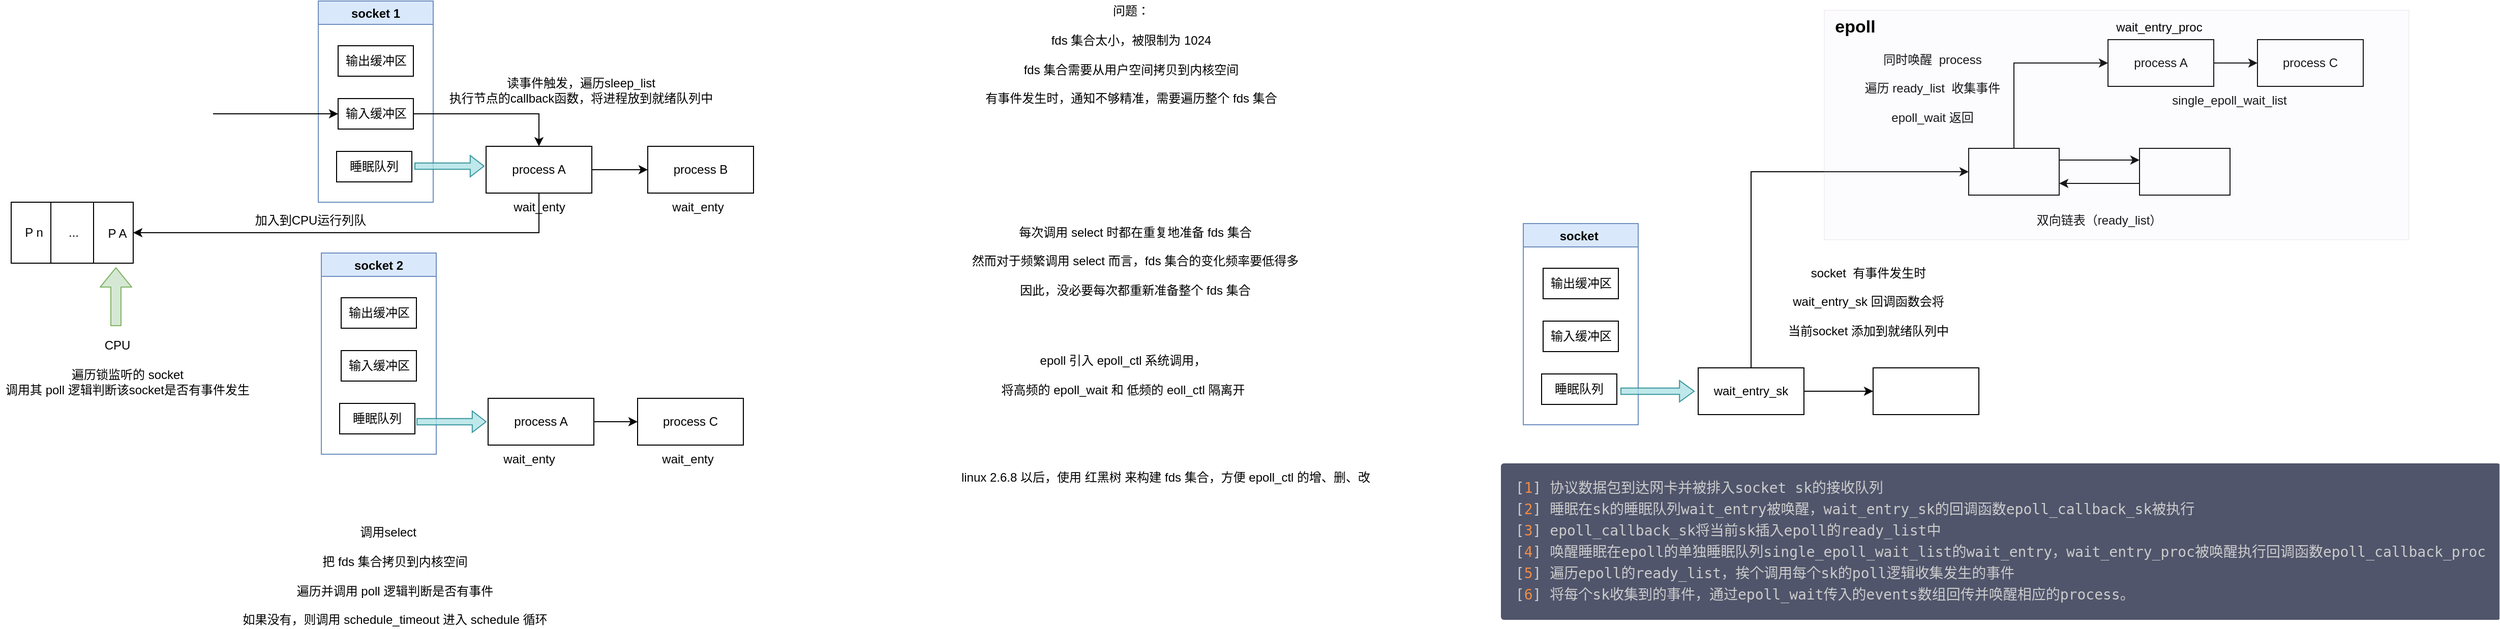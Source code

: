 <mxfile version="12.8.4" type="github"><diagram id="a66dGd4h6aqZ_Bs73eyk" name="Page-1"><mxGraphModel dx="1822" dy="313" grid="0" gridSize="10" guides="1" tooltips="1" connect="1" arrows="1" fold="1" page="0" pageScale="1" pageWidth="827" pageHeight="1169" math="0" shadow="0"><root><mxCell id="0"/><mxCell id="1" parent="0"/><mxCell id="Hz_c50L5Qck47CH3vojo-9" value="wait_enty" style="text;html=1;align=center;verticalAlign=middle;resizable=0;points=[];autosize=1;" vertex="1" parent="1"><mxGeometry x="244.5" y="706" width="61" height="18" as="geometry"/></mxCell><mxCell id="Hz_c50L5Qck47CH3vojo-12" value="socket 1" style="swimlane;fillColor=#dae8fc;strokeColor=#6c8ebf;" vertex="1" parent="1"><mxGeometry x="58" y="512" width="113" height="198" as="geometry"><mxRectangle x="-4" y="455" width="65" height="23" as="alternateBounds"/></mxGeometry></mxCell><mxCell id="Hz_c50L5Qck47CH3vojo-26" value="输出缓冲区" style="rounded=0;whiteSpace=wrap;html=1;fillColor=none;" vertex="1" parent="Hz_c50L5Qck47CH3vojo-12"><mxGeometry x="19.5" y="44" width="74" height="30" as="geometry"/></mxCell><mxCell id="Hz_c50L5Qck47CH3vojo-27" value="睡眠队列" style="rounded=0;whiteSpace=wrap;html=1;fillColor=none;" vertex="1" parent="Hz_c50L5Qck47CH3vojo-12"><mxGeometry x="18" y="148" width="74" height="30" as="geometry"/></mxCell><mxCell id="Hz_c50L5Qck47CH3vojo-25" value="输入缓冲区" style="rounded=0;whiteSpace=wrap;html=1;fillColor=none;" vertex="1" parent="Hz_c50L5Qck47CH3vojo-12"><mxGeometry x="19.5" y="96" width="74" height="30" as="geometry"/></mxCell><mxCell id="Hz_c50L5Qck47CH3vojo-37" value="" style="endArrow=classic;html=1;" edge="1" parent="Hz_c50L5Qck47CH3vojo-12"><mxGeometry width="50" height="50" relative="1" as="geometry"><mxPoint x="-103.5" y="111" as="sourcePoint"/><mxPoint x="19.5" y="111" as="targetPoint"/><Array as="points"><mxPoint x="-44.5" y="111"/></Array></mxGeometry></mxCell><mxCell id="Hz_c50L5Qck47CH3vojo-30" style="edgeStyle=orthogonalEdgeStyle;rounded=0;orthogonalLoop=1;jettySize=auto;html=1;exitX=1;exitY=0.5;exitDx=0;exitDy=0;entryX=0;entryY=0.5;entryDx=0;entryDy=0;" edge="1" parent="1" source="Hz_c50L5Qck47CH3vojo-28" target="Hz_c50L5Qck47CH3vojo-29"><mxGeometry relative="1" as="geometry"/></mxCell><mxCell id="Hz_c50L5Qck47CH3vojo-72" style="edgeStyle=orthogonalEdgeStyle;rounded=0;orthogonalLoop=1;jettySize=auto;html=1;exitX=0.5;exitY=1;exitDx=0;exitDy=0;entryX=1;entryY=0.5;entryDx=0;entryDy=0;" edge="1" parent="1" source="Hz_c50L5Qck47CH3vojo-28" target="Hz_c50L5Qck47CH3vojo-74"><mxGeometry relative="1" as="geometry"><mxPoint x="-118" y="741" as="targetPoint"/></mxGeometry></mxCell><mxCell id="Hz_c50L5Qck47CH3vojo-28" value="process A" style="rounded=0;whiteSpace=wrap;html=1;fillColor=none;" vertex="1" parent="1"><mxGeometry x="223" y="655" width="104" height="46" as="geometry"/></mxCell><mxCell id="Hz_c50L5Qck47CH3vojo-29" value="process B" style="rounded=0;whiteSpace=wrap;html=1;fillColor=none;" vertex="1" parent="1"><mxGeometry x="382" y="655" width="104" height="46" as="geometry"/></mxCell><mxCell id="Hz_c50L5Qck47CH3vojo-34" value="wait_enty" style="text;html=1;align=center;verticalAlign=middle;resizable=0;points=[];autosize=1;" vertex="1" parent="1"><mxGeometry x="400" y="706" width="61" height="18" as="geometry"/></mxCell><mxCell id="Hz_c50L5Qck47CH3vojo-38" style="edgeStyle=orthogonalEdgeStyle;rounded=0;orthogonalLoop=1;jettySize=auto;html=1;exitX=1;exitY=0.5;exitDx=0;exitDy=0;entryX=0.5;entryY=0;entryDx=0;entryDy=0;" edge="1" parent="1" source="Hz_c50L5Qck47CH3vojo-25" target="Hz_c50L5Qck47CH3vojo-28"><mxGeometry relative="1" as="geometry"><mxPoint x="261" y="623" as="targetPoint"/></mxGeometry></mxCell><mxCell id="Hz_c50L5Qck47CH3vojo-39" value="读事件触发，遍历sleep_list&lt;br&gt;执行节点的callback函数，将进程放到就绪队列中" style="text;html=1;align=center;verticalAlign=middle;resizable=0;points=[];autosize=1;" vertex="1" parent="1"><mxGeometry x="181" y="584" width="269" height="32" as="geometry"/></mxCell><mxCell id="Hz_c50L5Qck47CH3vojo-56" value="wait_enty" style="text;html=1;align=center;verticalAlign=middle;resizable=0;points=[];autosize=1;" vertex="1" parent="1"><mxGeometry x="234.5" y="954" width="61" height="18" as="geometry"/></mxCell><mxCell id="Hz_c50L5Qck47CH3vojo-57" value="socket 2" style="swimlane;fillColor=#dae8fc;strokeColor=#6c8ebf;" vertex="1" parent="1"><mxGeometry x="61" y="760" width="113" height="198" as="geometry"><mxRectangle x="-4" y="455" width="65" height="23" as="alternateBounds"/></mxGeometry></mxCell><mxCell id="Hz_c50L5Qck47CH3vojo-58" value="输出缓冲区" style="rounded=0;whiteSpace=wrap;html=1;fillColor=none;" vertex="1" parent="Hz_c50L5Qck47CH3vojo-57"><mxGeometry x="19.5" y="44" width="74" height="30" as="geometry"/></mxCell><mxCell id="Hz_c50L5Qck47CH3vojo-59" value="睡眠队列" style="rounded=0;whiteSpace=wrap;html=1;fillColor=none;" vertex="1" parent="Hz_c50L5Qck47CH3vojo-57"><mxGeometry x="18" y="148" width="74" height="30" as="geometry"/></mxCell><mxCell id="Hz_c50L5Qck47CH3vojo-60" value="输入缓冲区" style="rounded=0;whiteSpace=wrap;html=1;fillColor=none;" vertex="1" parent="Hz_c50L5Qck47CH3vojo-57"><mxGeometry x="19.5" y="96" width="74" height="30" as="geometry"/></mxCell><mxCell id="Hz_c50L5Qck47CH3vojo-62" style="edgeStyle=orthogonalEdgeStyle;rounded=0;orthogonalLoop=1;jettySize=auto;html=1;exitX=1;exitY=0.5;exitDx=0;exitDy=0;entryX=0;entryY=0.5;entryDx=0;entryDy=0;" edge="1" parent="1" source="Hz_c50L5Qck47CH3vojo-63" target="Hz_c50L5Qck47CH3vojo-64"><mxGeometry relative="1" as="geometry"/></mxCell><mxCell id="Hz_c50L5Qck47CH3vojo-63" value="process A" style="rounded=0;whiteSpace=wrap;html=1;fillColor=none;" vertex="1" parent="1"><mxGeometry x="225" y="903" width="104" height="46" as="geometry"/></mxCell><mxCell id="Hz_c50L5Qck47CH3vojo-64" value="process C" style="rounded=0;whiteSpace=wrap;html=1;fillColor=none;" vertex="1" parent="1"><mxGeometry x="372" y="903" width="104" height="46" as="geometry"/></mxCell><mxCell id="Hz_c50L5Qck47CH3vojo-66" value="wait_enty" style="text;html=1;align=center;verticalAlign=middle;resizable=0;points=[];autosize=1;" vertex="1" parent="1"><mxGeometry x="390" y="954" width="61" height="18" as="geometry"/></mxCell><mxCell id="Hz_c50L5Qck47CH3vojo-69" value="遍历锁监听的 socket &lt;br&gt;调用其 poll 逻辑判断该socket是否有事件发生" style="text;html=1;align=center;verticalAlign=middle;resizable=0;points=[];autosize=1;" vertex="1" parent="1"><mxGeometry x="-255" y="871" width="250" height="32" as="geometry"/></mxCell><mxCell id="Hz_c50L5Qck47CH3vojo-73" value="加入到CPU运行列队" style="text;html=1;align=center;verticalAlign=middle;resizable=0;points=[];autosize=1;" vertex="1" parent="1"><mxGeometry x="-10" y="719" width="119" height="18" as="geometry"/></mxCell><mxCell id="Hz_c50L5Qck47CH3vojo-74" value="" style="shape=process;whiteSpace=wrap;html=1;backgroundOutline=1;fillColor=none;size=0.325;" vertex="1" parent="1"><mxGeometry x="-244" y="710" width="120" height="60" as="geometry"/></mxCell><mxCell id="Hz_c50L5Qck47CH3vojo-75" value="P A" style="text;html=1;align=center;verticalAlign=middle;resizable=0;points=[];autosize=1;" vertex="1" parent="1"><mxGeometry x="-155" y="732" width="29" height="18" as="geometry"/></mxCell><mxCell id="Hz_c50L5Qck47CH3vojo-76" value="..." style="text;html=1;align=center;verticalAlign=middle;resizable=0;points=[];autosize=1;" vertex="1" parent="1"><mxGeometry x="-193.5" y="731" width="20" height="18" as="geometry"/></mxCell><mxCell id="Hz_c50L5Qck47CH3vojo-77" value="P n" style="text;html=1;align=center;verticalAlign=middle;resizable=0;points=[];autosize=1;" vertex="1" parent="1"><mxGeometry x="-236" y="731" width="28" height="18" as="geometry"/></mxCell><mxCell id="Hz_c50L5Qck47CH3vojo-78" value="" style="shape=flexArrow;endArrow=classic;html=1;fillColor=#d5e8d4;strokeColor=#82b366;" edge="1" parent="1"><mxGeometry width="50" height="50" relative="1" as="geometry"><mxPoint x="-141" y="832" as="sourcePoint"/><mxPoint x="-141" y="774" as="targetPoint"/></mxGeometry></mxCell><mxCell id="Hz_c50L5Qck47CH3vojo-80" value="CPU" style="text;html=1;align=center;verticalAlign=middle;resizable=0;points=[];autosize=1;" vertex="1" parent="1"><mxGeometry x="-158" y="842" width="35" height="18" as="geometry"/></mxCell><mxCell id="Hz_c50L5Qck47CH3vojo-82" value="调用select&amp;nbsp; &amp;nbsp;&amp;nbsp;&lt;br&gt;&lt;br&gt;把 fds 集合拷贝到内核空间&lt;br&gt;&lt;br&gt;遍历并调用 poll 逻辑判断是否有事件&lt;br&gt;&lt;br&gt;如果没有，则调用 schedule_timeout 进入 schedule 循环" style="text;html=1;align=center;verticalAlign=middle;resizable=0;points=[];autosize=1;" vertex="1" parent="1"><mxGeometry x="-22" y="1027" width="309" height="102" as="geometry"/></mxCell><mxCell id="Hz_c50L5Qck47CH3vojo-83" value="问题：&lt;br&gt;&lt;br&gt;fds 集合太小，被限制为 1024&lt;br&gt;&lt;br&gt;fds 集合需要从用户空间拷贝到内核空间&lt;br&gt;&lt;br&gt;有事件发生时，通知不够精准，需要遍历整个 fds 集合" style="text;html=1;align=center;verticalAlign=middle;resizable=0;points=[];autosize=1;" vertex="1" parent="1"><mxGeometry x="708" y="514" width="297" height="102" as="geometry"/></mxCell><mxCell id="Hz_c50L5Qck47CH3vojo-85" value="每次调用 select 时都在重复地准备 fds 集合&lt;br&gt;&lt;br&gt;然而对于频繁调用 select 而言，fds 集合的变化频率要低得多&lt;br&gt;&lt;br&gt;因此，没必要每次都重新准备整个 fds 集合" style="text;html=1;align=center;verticalAlign=middle;resizable=0;points=[];autosize=1;" vertex="1" parent="1"><mxGeometry x="695" y="731" width="331" height="74" as="geometry"/></mxCell><mxCell id="Hz_c50L5Qck47CH3vojo-86" value="epoll 引入 epoll_ctl 系统调用，&lt;br&gt;&lt;br&gt;将高频的 epoll_wait 和 低频的 eoll_ctl 隔离开" style="text;html=1;align=center;verticalAlign=middle;resizable=0;points=[];autosize=1;" vertex="1" parent="1"><mxGeometry x="724" y="857" width="249" height="46" as="geometry"/></mxCell><mxCell id="Hz_c50L5Qck47CH3vojo-87" value="linux 2.6.8 以后，使用 红黑树 来构建 fds 集合，方便 epoll_ctl 的增、删、改" style="text;html=1;align=center;verticalAlign=middle;resizable=0;points=[];autosize=1;" vertex="1" parent="1"><mxGeometry x="685" y="972" width="412" height="18" as="geometry"/></mxCell><mxCell id="Hz_c50L5Qck47CH3vojo-91" style="edgeStyle=orthogonalEdgeStyle;rounded=0;orthogonalLoop=1;jettySize=auto;html=1;exitX=1;exitY=0.25;exitDx=0;exitDy=0;entryX=0;entryY=0.25;entryDx=0;entryDy=0;" edge="1" parent="1" source="Hz_c50L5Qck47CH3vojo-88" target="Hz_c50L5Qck47CH3vojo-90"><mxGeometry relative="1" as="geometry"/></mxCell><mxCell id="Hz_c50L5Qck47CH3vojo-111" style="edgeStyle=orthogonalEdgeStyle;rounded=0;orthogonalLoop=1;jettySize=auto;html=1;exitX=0.5;exitY=0;exitDx=0;exitDy=0;entryX=0;entryY=0.5;entryDx=0;entryDy=0;" edge="1" parent="1" source="Hz_c50L5Qck47CH3vojo-88" target="Hz_c50L5Qck47CH3vojo-105"><mxGeometry relative="1" as="geometry"/></mxCell><mxCell id="Hz_c50L5Qck47CH3vojo-88" value="" style="rounded=0;whiteSpace=wrap;html=1;fillColor=none;" vertex="1" parent="1"><mxGeometry x="1681" y="657" width="89" height="46" as="geometry"/></mxCell><mxCell id="Hz_c50L5Qck47CH3vojo-92" style="edgeStyle=orthogonalEdgeStyle;rounded=0;orthogonalLoop=1;jettySize=auto;html=1;exitX=0;exitY=0.75;exitDx=0;exitDy=0;entryX=1;entryY=0.75;entryDx=0;entryDy=0;" edge="1" parent="1" source="Hz_c50L5Qck47CH3vojo-90" target="Hz_c50L5Qck47CH3vojo-88"><mxGeometry relative="1" as="geometry"/></mxCell><mxCell id="Hz_c50L5Qck47CH3vojo-90" value="" style="rounded=0;whiteSpace=wrap;html=1;fillColor=none;" vertex="1" parent="1"><mxGeometry x="1849" y="657" width="89" height="46" as="geometry"/></mxCell><mxCell id="Hz_c50L5Qck47CH3vojo-93" value="双向链表（ready_list）" style="text;html=1;align=center;verticalAlign=middle;resizable=0;points=[];autosize=1;" vertex="1" parent="1"><mxGeometry x="1742" y="719" width="133" height="18" as="geometry"/></mxCell><mxCell id="Hz_c50L5Qck47CH3vojo-95" value="socket " style="swimlane;fillColor=#dae8fc;strokeColor=#6c8ebf;" vertex="1" parent="1"><mxGeometry x="1243" y="731" width="113" height="198" as="geometry"><mxRectangle x="-4" y="455" width="65" height="23" as="alternateBounds"/></mxGeometry></mxCell><mxCell id="Hz_c50L5Qck47CH3vojo-96" value="输出缓冲区" style="rounded=0;whiteSpace=wrap;html=1;fillColor=none;" vertex="1" parent="Hz_c50L5Qck47CH3vojo-95"><mxGeometry x="19.5" y="44" width="74" height="30" as="geometry"/></mxCell><mxCell id="Hz_c50L5Qck47CH3vojo-97" value="睡眠队列" style="rounded=0;whiteSpace=wrap;html=1;fillColor=none;" vertex="1" parent="Hz_c50L5Qck47CH3vojo-95"><mxGeometry x="18" y="148" width="74" height="30" as="geometry"/></mxCell><mxCell id="Hz_c50L5Qck47CH3vojo-98" value="输入缓冲区" style="rounded=0;whiteSpace=wrap;html=1;fillColor=none;" vertex="1" parent="Hz_c50L5Qck47CH3vojo-95"><mxGeometry x="19.5" y="96" width="74" height="30" as="geometry"/></mxCell><mxCell id="Hz_c50L5Qck47CH3vojo-99" style="edgeStyle=orthogonalEdgeStyle;rounded=0;orthogonalLoop=1;jettySize=auto;html=1;exitX=1;exitY=0.5;exitDx=0;exitDy=0;entryX=0;entryY=0.5;entryDx=0;entryDy=0;" edge="1" parent="1" source="Hz_c50L5Qck47CH3vojo-100" target="Hz_c50L5Qck47CH3vojo-101"><mxGeometry relative="1" as="geometry"/></mxCell><mxCell id="Hz_c50L5Qck47CH3vojo-109" style="edgeStyle=orthogonalEdgeStyle;rounded=0;orthogonalLoop=1;jettySize=auto;html=1;exitX=0.5;exitY=0;exitDx=0;exitDy=0;entryX=0;entryY=0.5;entryDx=0;entryDy=0;" edge="1" parent="1" source="Hz_c50L5Qck47CH3vojo-100" target="Hz_c50L5Qck47CH3vojo-88"><mxGeometry relative="1" as="geometry"/></mxCell><mxCell id="Hz_c50L5Qck47CH3vojo-100" value="wait_entry_sk" style="rounded=0;whiteSpace=wrap;html=1;fillColor=none;" vertex="1" parent="1"><mxGeometry x="1415" y="873" width="104" height="46" as="geometry"/></mxCell><mxCell id="Hz_c50L5Qck47CH3vojo-101" value="" style="rounded=0;whiteSpace=wrap;html=1;fillColor=none;" vertex="1" parent="1"><mxGeometry x="1587" y="873" width="104" height="46" as="geometry"/></mxCell><mxCell id="Hz_c50L5Qck47CH3vojo-104" style="edgeStyle=orthogonalEdgeStyle;rounded=0;orthogonalLoop=1;jettySize=auto;html=1;exitX=1;exitY=0.5;exitDx=0;exitDy=0;entryX=0;entryY=0.5;entryDx=0;entryDy=0;" edge="1" parent="1" source="Hz_c50L5Qck47CH3vojo-105" target="Hz_c50L5Qck47CH3vojo-106"><mxGeometry relative="1" as="geometry"/></mxCell><mxCell id="Hz_c50L5Qck47CH3vojo-105" value="process A" style="rounded=0;whiteSpace=wrap;html=1;fillColor=none;" vertex="1" parent="1"><mxGeometry x="1818" y="550" width="104" height="46" as="geometry"/></mxCell><mxCell id="Hz_c50L5Qck47CH3vojo-106" value="process C" style="rounded=0;whiteSpace=wrap;html=1;fillColor=none;" vertex="1" parent="1"><mxGeometry x="1965" y="550" width="104" height="46" as="geometry"/></mxCell><mxCell id="Hz_c50L5Qck47CH3vojo-108" value="single_epoll_wait_list" style="text;html=1;align=center;verticalAlign=middle;resizable=0;points=[];autosize=1;" vertex="1" parent="1"><mxGeometry x="1875" y="601" width="123" height="18" as="geometry"/></mxCell><mxCell id="Hz_c50L5Qck47CH3vojo-110" value="socket&amp;nbsp; 有事件发生时&lt;br&gt;&lt;br&gt;wait_entry_sk 回调函数会将&lt;br&gt;&lt;br&gt;当前socket 添加到就绪队列中" style="text;html=1;align=center;verticalAlign=middle;resizable=0;points=[];autosize=1;" vertex="1" parent="1"><mxGeometry x="1498" y="771" width="168" height="74" as="geometry"/></mxCell><mxCell id="Hz_c50L5Qck47CH3vojo-112" value="同时唤醒&amp;nbsp; process&lt;br&gt;&lt;br&gt;遍历 ready_list&amp;nbsp; 收集事件&lt;br&gt;&lt;br&gt;epoll_wait 返回" style="text;html=1;align=center;verticalAlign=middle;resizable=0;points=[];autosize=1;" vertex="1" parent="1"><mxGeometry x="1573" y="561" width="143" height="74" as="geometry"/></mxCell><mxCell id="Hz_c50L5Qck47CH3vojo-113" value="&lt;pre class=&quot;prism-token token  language-javascript&quot; style=&quot;box-sizing: border-box ; list-style: inherit ; margin-top: 0.5em ; margin-bottom: 0.5em ; padding: 1em ; color: rgb(204 , 204 , 204) ; background: rgb(80 , 85 , 107) ; border-radius: 3px ; overflow: auto ; font-family: &amp;#34;consolas&amp;#34; , &amp;#34;monaco&amp;#34; , &amp;#34;andale mono&amp;#34; , &amp;#34;ubuntu mono&amp;#34; , monospace ; overflow-wrap: normal ; text-align: left ; word-break: normal ; line-height: 1.5 ; font-size: 14px&quot;&gt;&lt;span class=&quot;token punctuation&quot; style=&quot;box-sizing: border-box ; list-style: inherit&quot;&gt;[&lt;/span&gt;&lt;span class=&quot;token number&quot; style=&quot;box-sizing: border-box ; list-style: inherit ; color: rgb(240 , 141 , 73)&quot;&gt;1&lt;/span&gt;&lt;span class=&quot;token punctuation&quot; style=&quot;box-sizing: border-box ; list-style: inherit&quot;&gt;]&lt;/span&gt; 协议数据包到达网卡并被排入socket sk的接收队列&lt;br/&gt;&lt;span class=&quot;token punctuation&quot; style=&quot;box-sizing: border-box ; list-style: inherit&quot;&gt;[&lt;/span&gt;&lt;span class=&quot;token number&quot; style=&quot;box-sizing: border-box ; list-style: inherit ; color: rgb(240 , 141 , 73)&quot;&gt;2&lt;/span&gt;&lt;span class=&quot;token punctuation&quot; style=&quot;box-sizing: border-box ; list-style: inherit&quot;&gt;]&lt;/span&gt; 睡眠在sk的睡眠队列wait_entry被唤醒，wait_entry_sk的回调函数epoll_callback_sk被执行&lt;br/&gt;&lt;span class=&quot;token punctuation&quot; style=&quot;box-sizing: border-box ; list-style: inherit&quot;&gt;[&lt;/span&gt;&lt;span class=&quot;token number&quot; style=&quot;box-sizing: border-box ; list-style: inherit ; color: rgb(240 , 141 , 73)&quot;&gt;3&lt;/span&gt;&lt;span class=&quot;token punctuation&quot; style=&quot;box-sizing: border-box ; list-style: inherit&quot;&gt;]&lt;/span&gt; epoll_callback_sk将当前sk插入epoll的ready_list中&lt;br/&gt;&lt;span class=&quot;token punctuation&quot; style=&quot;box-sizing: border-box ; list-style: inherit&quot;&gt;[&lt;/span&gt;&lt;span class=&quot;token number&quot; style=&quot;box-sizing: border-box ; list-style: inherit ; color: rgb(240 , 141 , 73)&quot;&gt;4&lt;/span&gt;&lt;span class=&quot;token punctuation&quot; style=&quot;box-sizing: border-box ; list-style: inherit&quot;&gt;]&lt;/span&gt; 唤醒睡眠在epoll的单独睡眠队列single_epoll_wait_list的wait_entry，wait_entry_proc被唤醒执行回调函数epoll_callback_proc&lt;br/&gt;&lt;span class=&quot;token punctuation&quot; style=&quot;box-sizing: border-box ; list-style: inherit&quot;&gt;[&lt;/span&gt;&lt;span class=&quot;token number&quot; style=&quot;box-sizing: border-box ; list-style: inherit ; color: rgb(240 , 141 , 73)&quot;&gt;5&lt;/span&gt;&lt;span class=&quot;token punctuation&quot; style=&quot;box-sizing: border-box ; list-style: inherit&quot;&gt;]&lt;/span&gt; 遍历epoll的ready_list，挨个调用每个sk的poll逻辑收集发生的事件&lt;br/&gt;&lt;span class=&quot;token punctuation&quot; style=&quot;box-sizing: border-box ; list-style: inherit&quot;&gt;[&lt;/span&gt;&lt;span class=&quot;token number&quot; style=&quot;box-sizing: border-box ; list-style: inherit ; color: rgb(240 , 141 , 73)&quot;&gt;6&lt;/span&gt;&lt;span class=&quot;token punctuation&quot; style=&quot;box-sizing: border-box ; list-style: inherit&quot;&gt;]&lt;/span&gt; 将每个sk收集到的事件，通过epoll_wait传入的events数组回传并唤醒相应的process。&lt;/pre&gt;" style="text;html=1;align=center;verticalAlign=middle;resizable=0;points=[];autosize=1;" vertex="1" parent="1"><mxGeometry x="1243" y="957" width="937" height="172" as="geometry"/></mxCell><mxCell id="Hz_c50L5Qck47CH3vojo-114" value="" style="rounded=0;whiteSpace=wrap;html=1;fillColor=#e1d5e7;strokeColor=#9673a6;opacity=10;" vertex="1" parent="1"><mxGeometry x="1539" y="521" width="575" height="226" as="geometry"/></mxCell><mxCell id="Hz_c50L5Qck47CH3vojo-115" value="epoll" style="text;html=1;align=center;verticalAlign=middle;resizable=0;points=[];autosize=1;fontSize=17;fontStyle=1" vertex="1" parent="1"><mxGeometry x="1544" y="526" width="50" height="24" as="geometry"/></mxCell><mxCell id="Hz_c50L5Qck47CH3vojo-116" value="wait_entry_proc" style="text;html=1;align=center;verticalAlign=middle;resizable=0;points=[];autosize=1;fontSize=12;fontColor=#000000;" vertex="1" parent="1"><mxGeometry x="1820" y="529" width="95" height="18" as="geometry"/></mxCell><mxCell id="Hz_c50L5Qck47CH3vojo-117" value="" style="shape=singleArrow;whiteSpace=wrap;html=1;fillColor=#b0e3e6;fontSize=12;opacity=80;strokeColor=#0e8088;" vertex="1" parent="1"><mxGeometry x="153" y="664" width="68" height="21" as="geometry"/></mxCell><mxCell id="Hz_c50L5Qck47CH3vojo-118" value="" style="shape=singleArrow;whiteSpace=wrap;html=1;fillColor=#b0e3e6;fontSize=12;opacity=80;strokeColor=#0e8088;" vertex="1" parent="1"><mxGeometry x="155" y="915.5" width="68" height="21" as="geometry"/></mxCell><mxCell id="Hz_c50L5Qck47CH3vojo-119" value="" style="shape=singleArrow;whiteSpace=wrap;html=1;fillColor=#b0e3e6;fontSize=12;opacity=80;strokeColor=#0e8088;" vertex="1" parent="1"><mxGeometry x="1339" y="885.5" width="72" height="21" as="geometry"/></mxCell></root></mxGraphModel></diagram></mxfile>